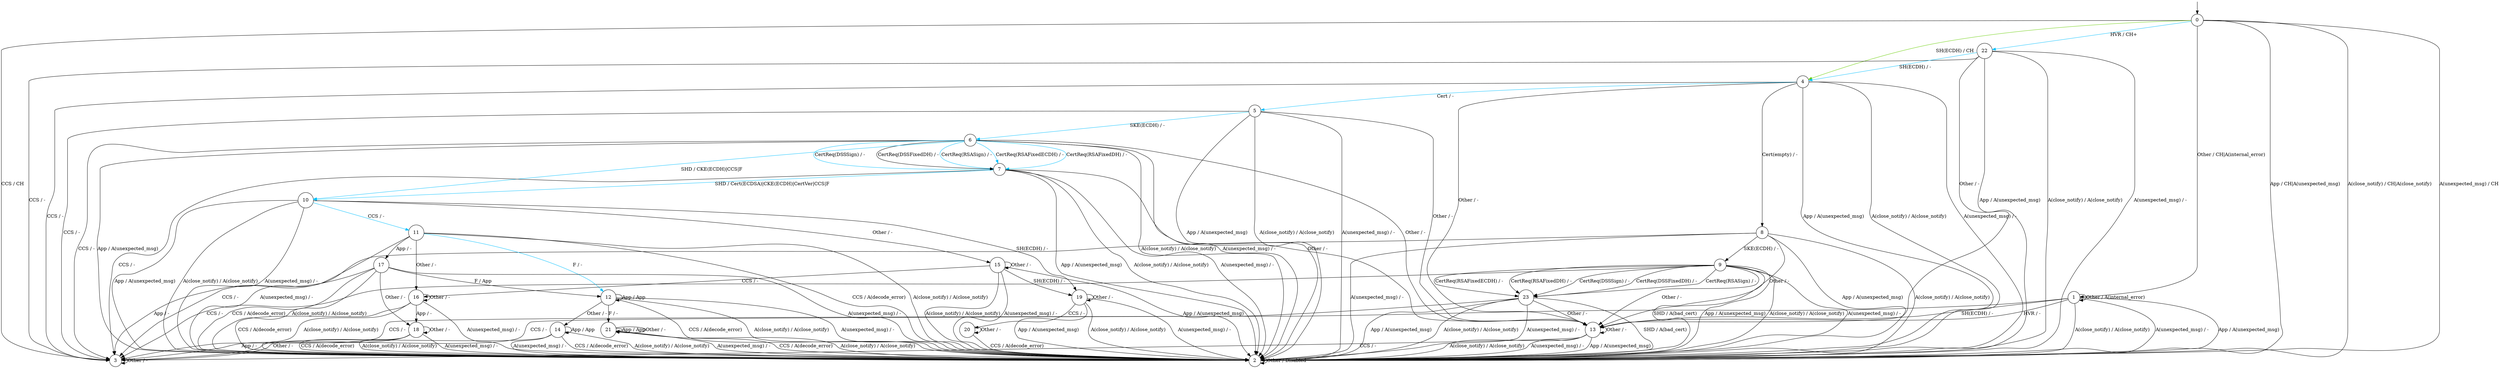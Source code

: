digraph g {

	s0 [shape="circle" label="0"];
	s1 [shape="circle" label="1"];
	s2 [shape="circle" label="2"];
	s3 [shape="circle" label="3"];
	s4 [shape="circle" label="4"];
	s5 [shape="circle" label="5"];
	s6 [shape="circle" label="6"];
	s7 [shape="circle" label="7"];
	s8 [shape="circle" label="8"];
	s9 [shape="circle" label="9"];
	s10 [shape="circle" label="10"];
	s11 [shape="circle" label="11"];
	s12 [shape="circle" label="12"];
	s13 [shape="circle" label="13"];
	s14 [shape="circle" label="14"];
	s15 [shape="circle" label="15"];
	s16 [shape="circle" label="16"];
	s17 [shape="circle" label="17"];
	s18 [shape="circle" label="18"];
	s19 [shape="circle" label="19"];
	s20 [shape="circle" label="20"];
	s21 [shape="circle" label="21"];
	s22 [shape="circle" label="22"];
	s23 [shape="circle" label="23"];
	s0 -> s22 [color="deepskyblue" label="HVR / CH+"];
	s0 -> s4 [color="chartreuse3" label="SH(ECDH) / CH"];
	s0 -> s3 [label="CCS / CH"];
	s0 -> s2 [label="App / CH|A(unexpected_msg)"];
	s0 -> s2 [label="A(close_notify) / CH|A(close_notify)"];
	s0 -> s2 [label="A(unexpected_msg) / CH"];
	s0 -> s1 [label="Other / CH|A(internal_error)"];
	s1 -> s13 [label="HVR / -"];
	s1 -> s13 [label="SH(ECDH) / -"];
	s1 -> s3 [label="CCS / -"];
	s1 -> s2 [label="App / A(unexpected_msg)"];
	s1 -> s2 [label="A(close_notify) / A(close_notify)"];
	s1 -> s2 [label="A(unexpected_msg) / -"];
	s1 -> s1 [label="Other / A(internal_error)"];
	s2 -> s2 [label="Other / Disabled"];
	s3 -> s3 [label="Other / -"];
	s4 -> s3 [label="CCS / -"];
	s4 -> s2 [label="App / A(unexpected_msg)"];
	s4 -> s5 [color="deepskyblue" label="Cert / -"];
	s4 -> s8 [label="Cert(empty) / -"];
	s4 -> s2 [label="A(close_notify) / A(close_notify)"];
	s4 -> s2 [label="A(unexpected_msg) / -"];
	s4 -> s13 [label="Other / -"];
	s5 -> s6 [color="deepskyblue" label="SKE(ECDH) / -"];
	s5 -> s3 [label="CCS / -"];
	s5 -> s2 [label="App / A(unexpected_msg)"];
	s5 -> s2 [label="A(close_notify) / A(close_notify)"];
	s5 -> s2 [label="A(unexpected_msg) / -"];
	s5 -> s13 [label="Other / -"];
	s6 -> s7 [color="deepskyblue" label="CertReq(RSASign) / -"];
	s6 -> s7 [color="deepskyblue" label="CertReq(RSAFixedECDH) / -"];
	s6 -> s7 [color="deepskyblue" label="CertReq(RSAFixedDH) / -"];
	s6 -> s7 [color="deepskyblue" label="CertReq(DSSSign) / -"];
	s6 -> s7 [label="CertReq(DSSFixedDH) / -"];
	s6 -> s10 [color="deepskyblue" label="SHD / CKE(ECDH)|CCS|F"];
	s6 -> s3 [label="CCS / -"];
	s6 -> s2 [label="App / A(unexpected_msg)"];
	s6 -> s2 [label="A(close_notify) / A(close_notify)"];
	s6 -> s2 [label="A(unexpected_msg) / -"];
	s6 -> s13 [label="Other / -"];
	s7 -> s10 [color="deepskyblue" label="SHD / Cert(ECDSA)|CKE(ECDH)|CertVer|CCS|F"];
	s7 -> s3 [label="CCS / -"];
	s7 -> s2 [label="App / A(unexpected_msg)"];
	s7 -> s2 [label="A(close_notify) / A(close_notify)"];
	s7 -> s2 [label="A(unexpected_msg) / -"];
	s7 -> s13 [label="Other / -"];
	s8 -> s9 [label="SKE(ECDH) / -"];
	s8 -> s3 [label="CCS / -"];
	s8 -> s2 [label="App / A(unexpected_msg)"];
	s8 -> s2 [label="A(close_notify) / A(close_notify)"];
	s8 -> s2 [label="A(unexpected_msg) / -"];
	s8 -> s13 [label="Other / -"];
	s9 -> s23 [label="CertReq(RSASign) / -"];
	s9 -> s23 [label="CertReq(RSAFixedECDH) / -"];
	s9 -> s23 [label="CertReq(RSAFixedDH) / -"];
	s9 -> s23 [label="CertReq(DSSSign) / -"];
	s9 -> s23 [label="CertReq(DSSFixedDH) / -"];
	s9 -> s2 [label="SHD / A(bad_cert)"];
	s9 -> s3 [label="CCS / -"];
	s9 -> s2 [label="App / A(unexpected_msg)"];
	s9 -> s2 [label="A(close_notify) / A(close_notify)"];
	s9 -> s2 [label="A(unexpected_msg) / -"];
	s9 -> s13 [label="Other / -"];
	s10 -> s19 [label="SH(ECDH) / -"];
	s10 -> s11 [color="deepskyblue" label="CCS / -"];
	s10 -> s2 [label="App / A(unexpected_msg)"];
	s10 -> s2 [label="A(close_notify) / A(close_notify)"];
	s10 -> s2 [label="A(unexpected_msg) / -"];
	s10 -> s15 [label="Other / -"];
	s11 -> s2 [label="CCS / A(decode_error)"];
	s11 -> s12 [color="deepskyblue" label="F / -"];
	s11 -> s17 [label="App / -"];
	s11 -> s2 [label="A(close_notify) / A(close_notify)"];
	s11 -> s2 [label="A(unexpected_msg) / -"];
	s11 -> s16 [label="Other / -"];
	s12 -> s2 [label="CCS / A(decode_error)"];
	s12 -> s21 [label="F / -"];
	s12 -> s12 [label="App / App"];
	s12 -> s2 [label="A(close_notify) / A(close_notify)"];
	s12 -> s2 [label="A(unexpected_msg) / -"];
	s12 -> s14 [label="Other / -"];
	s13 -> s3 [label="CCS / -"];
	s13 -> s2 [label="App / A(unexpected_msg)"];
	s13 -> s2 [label="A(close_notify) / A(close_notify)"];
	s13 -> s2 [label="A(unexpected_msg) / -"];
	s13 -> s13 [label="Other / -"];
	s14 -> s2 [label="CCS / A(decode_error)"];
	s14 -> s14 [label="App / App"];
	s14 -> s2 [label="A(close_notify) / A(close_notify)"];
	s14 -> s2 [label="A(unexpected_msg) / -"];
	s14 -> s3 [label="Other / -"];
	s15 -> s19 [label="SH(ECDH) / -"];
	s15 -> s16 [label="CCS / -"];
	s15 -> s2 [label="App / A(unexpected_msg)"];
	s15 -> s2 [label="A(close_notify) / A(close_notify)"];
	s15 -> s2 [label="A(unexpected_msg) / -"];
	s15 -> s15 [label="Other / -"];
	s16 -> s2 [label="CCS / A(decode_error)"];
	s16 -> s18 [label="App / -"];
	s16 -> s2 [label="A(close_notify) / A(close_notify)"];
	s16 -> s2 [label="A(unexpected_msg) / -"];
	s16 -> s16 [label="Other / -"];
	s17 -> s2 [label="CCS / A(decode_error)"];
	s17 -> s12 [label="F / App"];
	s17 -> s3 [label="App / -"];
	s17 -> s2 [label="A(close_notify) / A(close_notify)"];
	s17 -> s2 [label="A(unexpected_msg) / -"];
	s17 -> s18 [label="Other / -"];
	s18 -> s2 [label="CCS / A(decode_error)"];
	s18 -> s3 [label="App / -"];
	s18 -> s2 [label="A(close_notify) / A(close_notify)"];
	s18 -> s2 [label="A(unexpected_msg) / -"];
	s18 -> s18 [label="Other / -"];
	s19 -> s20 [label="CCS / -"];
	s19 -> s2 [label="App / A(unexpected_msg)"];
	s19 -> s2 [label="A(close_notify) / A(close_notify)"];
	s19 -> s2 [label="A(unexpected_msg) / -"];
	s19 -> s19 [label="Other / -"];
	s20 -> s2 [label="CCS / A(decode_error)"];
	s20 -> s20 [label="Other / -"];
	s21 -> s2 [label="CCS / A(decode_error)"];
	s21 -> s21 [label="App / App"];
	s21 -> s2 [label="A(close_notify) / A(close_notify)"];
	s21 -> s2 [label="A(unexpected_msg) / -"];
	s21 -> s21 [label="Other / -"];
	s22 -> s4 [color="deepskyblue" label="SH(ECDH) / -"];
	s22 -> s3 [label="CCS / -"];
	s22 -> s2 [label="App / A(unexpected_msg)"];
	s22 -> s2 [label="A(close_notify) / A(close_notify)"];
	s22 -> s2 [label="A(unexpected_msg) / -"];
	s22 -> s13 [label="Other / -"];
	s23 -> s2 [label="SHD / A(bad_cert)"];
	s23 -> s3 [label="CCS / -"];
	s23 -> s2 [label="App / A(unexpected_msg)"];
	s23 -> s2 [label="A(close_notify) / A(close_notify)"];
	s23 -> s2 [label="A(unexpected_msg) / -"];
	s23 -> s13 [label="Other / -"];

__start0 [label="" shape="none" width="0" height="0"];
__start0 -> s0;

}
